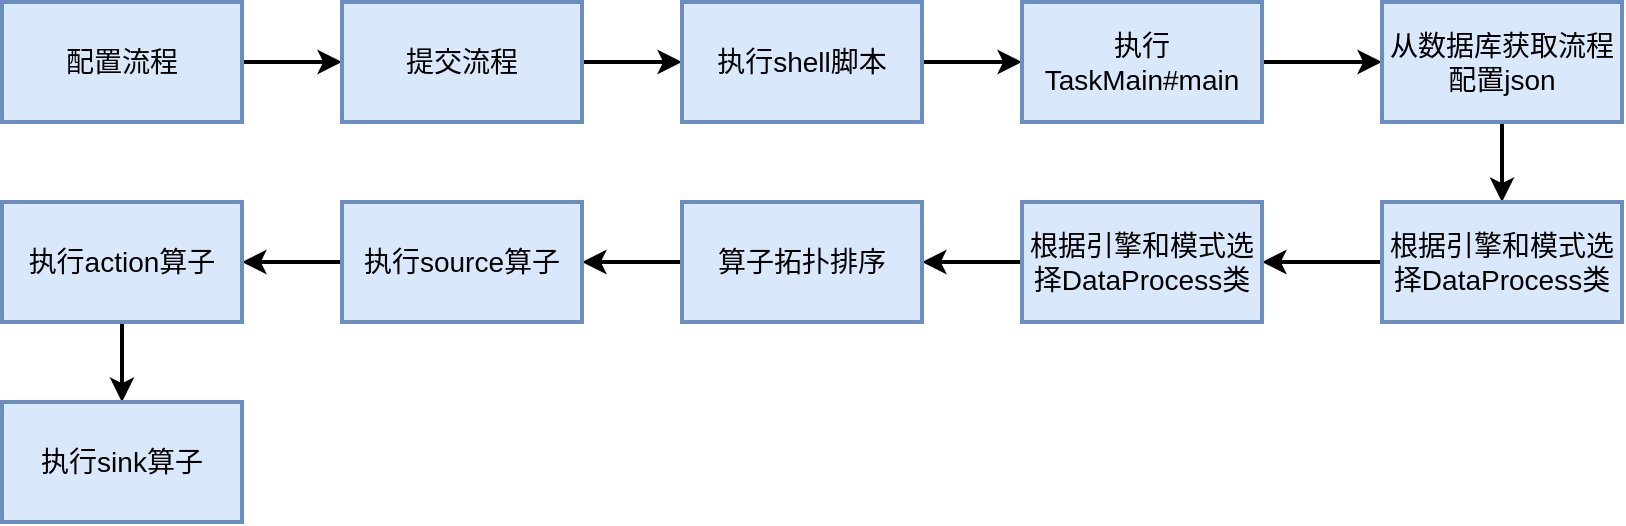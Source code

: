 <mxfile version="20.7.4" type="github">
  <diagram id="s660lxXuMosV-s8z8PWf" name="第 1 页">
    <mxGraphModel dx="954" dy="559" grid="1" gridSize="10" guides="1" tooltips="1" connect="1" arrows="1" fold="1" page="1" pageScale="1" pageWidth="827" pageHeight="1169" math="0" shadow="0">
      <root>
        <mxCell id="0" />
        <mxCell id="1" parent="0" />
        <mxCell id="chjkS6KZSKHeHpag7bU6-3" value="" style="edgeStyle=orthogonalEdgeStyle;rounded=0;orthogonalLoop=1;jettySize=auto;html=1;fontSize=14;strokeWidth=2;" edge="1" parent="1" source="chjkS6KZSKHeHpag7bU6-1" target="chjkS6KZSKHeHpag7bU6-2">
          <mxGeometry relative="1" as="geometry" />
        </mxCell>
        <mxCell id="chjkS6KZSKHeHpag7bU6-1" value="&lt;font style=&quot;font-size: 14px;&quot;&gt;配置流程&lt;/font&gt;" style="rounded=0;whiteSpace=wrap;html=1;fillColor=#dae8fc;strokeColor=#6c8ebf;strokeWidth=2;" vertex="1" parent="1">
          <mxGeometry x="60" y="110" width="120" height="60" as="geometry" />
        </mxCell>
        <mxCell id="chjkS6KZSKHeHpag7bU6-5" value="" style="edgeStyle=orthogonalEdgeStyle;rounded=0;orthogonalLoop=1;jettySize=auto;html=1;fontSize=14;strokeWidth=2;" edge="1" parent="1" source="chjkS6KZSKHeHpag7bU6-2" target="chjkS6KZSKHeHpag7bU6-4">
          <mxGeometry relative="1" as="geometry" />
        </mxCell>
        <mxCell id="chjkS6KZSKHeHpag7bU6-2" value="&lt;font style=&quot;font-size: 14px;&quot;&gt;提交流程&lt;/font&gt;" style="rounded=0;whiteSpace=wrap;html=1;fillColor=#dae8fc;strokeColor=#6c8ebf;strokeWidth=2;" vertex="1" parent="1">
          <mxGeometry x="230" y="110" width="120" height="60" as="geometry" />
        </mxCell>
        <mxCell id="chjkS6KZSKHeHpag7bU6-7" value="" style="edgeStyle=orthogonalEdgeStyle;rounded=0;orthogonalLoop=1;jettySize=auto;html=1;strokeWidth=2;fontSize=14;" edge="1" parent="1" source="chjkS6KZSKHeHpag7bU6-4" target="chjkS6KZSKHeHpag7bU6-6">
          <mxGeometry relative="1" as="geometry" />
        </mxCell>
        <mxCell id="chjkS6KZSKHeHpag7bU6-4" value="&lt;font style=&quot;font-size: 14px;&quot;&gt;执行shell脚本&lt;/font&gt;" style="rounded=0;whiteSpace=wrap;html=1;fillColor=#dae8fc;strokeColor=#6c8ebf;strokeWidth=2;" vertex="1" parent="1">
          <mxGeometry x="400" y="110" width="120" height="60" as="geometry" />
        </mxCell>
        <mxCell id="chjkS6KZSKHeHpag7bU6-9" value="" style="edgeStyle=orthogonalEdgeStyle;rounded=0;orthogonalLoop=1;jettySize=auto;html=1;strokeWidth=2;fontSize=14;" edge="1" parent="1" source="chjkS6KZSKHeHpag7bU6-6" target="chjkS6KZSKHeHpag7bU6-8">
          <mxGeometry relative="1" as="geometry" />
        </mxCell>
        <mxCell id="chjkS6KZSKHeHpag7bU6-6" value="&lt;font style=&quot;font-size: 14px;&quot;&gt;执行TaskMain#main&lt;/font&gt;" style="rounded=0;whiteSpace=wrap;html=1;fillColor=#dae8fc;strokeColor=#6c8ebf;strokeWidth=2;" vertex="1" parent="1">
          <mxGeometry x="570" y="110" width="120" height="60" as="geometry" />
        </mxCell>
        <mxCell id="chjkS6KZSKHeHpag7bU6-11" value="" style="edgeStyle=orthogonalEdgeStyle;rounded=0;orthogonalLoop=1;jettySize=auto;html=1;strokeWidth=2;fontSize=14;" edge="1" parent="1" source="chjkS6KZSKHeHpag7bU6-8" target="chjkS6KZSKHeHpag7bU6-10">
          <mxGeometry relative="1" as="geometry" />
        </mxCell>
        <mxCell id="chjkS6KZSKHeHpag7bU6-8" value="&lt;span style=&quot;font-size: 14px;&quot;&gt;从数据库获取流程配置json&lt;/span&gt;" style="rounded=0;whiteSpace=wrap;html=1;fillColor=#dae8fc;strokeColor=#6c8ebf;strokeWidth=2;" vertex="1" parent="1">
          <mxGeometry x="750" y="110" width="120" height="60" as="geometry" />
        </mxCell>
        <mxCell id="chjkS6KZSKHeHpag7bU6-13" value="" style="edgeStyle=orthogonalEdgeStyle;rounded=0;orthogonalLoop=1;jettySize=auto;html=1;strokeWidth=2;fontSize=14;" edge="1" parent="1" source="chjkS6KZSKHeHpag7bU6-10" target="chjkS6KZSKHeHpag7bU6-12">
          <mxGeometry relative="1" as="geometry" />
        </mxCell>
        <mxCell id="chjkS6KZSKHeHpag7bU6-10" value="&lt;span style=&quot;font-size: 14px;&quot;&gt;根据引擎和模式选择DataProcess类&lt;/span&gt;" style="rounded=0;whiteSpace=wrap;html=1;fillColor=#dae8fc;strokeColor=#6c8ebf;strokeWidth=2;" vertex="1" parent="1">
          <mxGeometry x="750" y="210" width="120" height="60" as="geometry" />
        </mxCell>
        <mxCell id="chjkS6KZSKHeHpag7bU6-15" value="" style="edgeStyle=orthogonalEdgeStyle;rounded=0;orthogonalLoop=1;jettySize=auto;html=1;strokeWidth=2;fontSize=14;" edge="1" parent="1" source="chjkS6KZSKHeHpag7bU6-12" target="chjkS6KZSKHeHpag7bU6-14">
          <mxGeometry relative="1" as="geometry" />
        </mxCell>
        <mxCell id="chjkS6KZSKHeHpag7bU6-12" value="&lt;span style=&quot;font-size: 14px;&quot;&gt;根据引擎和模式选择DataProcess类&lt;/span&gt;" style="rounded=0;whiteSpace=wrap;html=1;fillColor=#dae8fc;strokeColor=#6c8ebf;strokeWidth=2;" vertex="1" parent="1">
          <mxGeometry x="570" y="210" width="120" height="60" as="geometry" />
        </mxCell>
        <mxCell id="chjkS6KZSKHeHpag7bU6-17" value="" style="edgeStyle=orthogonalEdgeStyle;rounded=0;orthogonalLoop=1;jettySize=auto;html=1;strokeWidth=2;fontSize=14;" edge="1" parent="1" source="chjkS6KZSKHeHpag7bU6-14" target="chjkS6KZSKHeHpag7bU6-16">
          <mxGeometry relative="1" as="geometry" />
        </mxCell>
        <mxCell id="chjkS6KZSKHeHpag7bU6-14" value="&lt;span style=&quot;font-size: 14px;&quot;&gt;算子拓扑排序&lt;/span&gt;" style="rounded=0;whiteSpace=wrap;html=1;fillColor=#dae8fc;strokeColor=#6c8ebf;strokeWidth=2;" vertex="1" parent="1">
          <mxGeometry x="400" y="210" width="120" height="60" as="geometry" />
        </mxCell>
        <mxCell id="chjkS6KZSKHeHpag7bU6-19" value="" style="edgeStyle=orthogonalEdgeStyle;rounded=0;orthogonalLoop=1;jettySize=auto;html=1;strokeWidth=2;fontSize=14;" edge="1" parent="1" source="chjkS6KZSKHeHpag7bU6-16" target="chjkS6KZSKHeHpag7bU6-18">
          <mxGeometry relative="1" as="geometry" />
        </mxCell>
        <mxCell id="chjkS6KZSKHeHpag7bU6-16" value="&lt;span style=&quot;font-size: 14px;&quot;&gt;执行source算子&lt;/span&gt;" style="rounded=0;whiteSpace=wrap;html=1;fillColor=#dae8fc;strokeColor=#6c8ebf;strokeWidth=2;" vertex="1" parent="1">
          <mxGeometry x="230" y="210" width="120" height="60" as="geometry" />
        </mxCell>
        <mxCell id="chjkS6KZSKHeHpag7bU6-21" value="" style="edgeStyle=orthogonalEdgeStyle;rounded=0;orthogonalLoop=1;jettySize=auto;html=1;strokeWidth=2;fontSize=14;" edge="1" parent="1" source="chjkS6KZSKHeHpag7bU6-18" target="chjkS6KZSKHeHpag7bU6-20">
          <mxGeometry relative="1" as="geometry" />
        </mxCell>
        <mxCell id="chjkS6KZSKHeHpag7bU6-18" value="&lt;span style=&quot;font-size: 14px;&quot;&gt;执行action算子&lt;/span&gt;" style="rounded=0;whiteSpace=wrap;html=1;fillColor=#dae8fc;strokeColor=#6c8ebf;strokeWidth=2;" vertex="1" parent="1">
          <mxGeometry x="60" y="210" width="120" height="60" as="geometry" />
        </mxCell>
        <mxCell id="chjkS6KZSKHeHpag7bU6-20" value="&lt;span style=&quot;font-size: 14px;&quot;&gt;执行sink算子&lt;/span&gt;" style="rounded=0;whiteSpace=wrap;html=1;fillColor=#dae8fc;strokeColor=#6c8ebf;strokeWidth=2;" vertex="1" parent="1">
          <mxGeometry x="60" y="310" width="120" height="60" as="geometry" />
        </mxCell>
      </root>
    </mxGraphModel>
  </diagram>
</mxfile>
